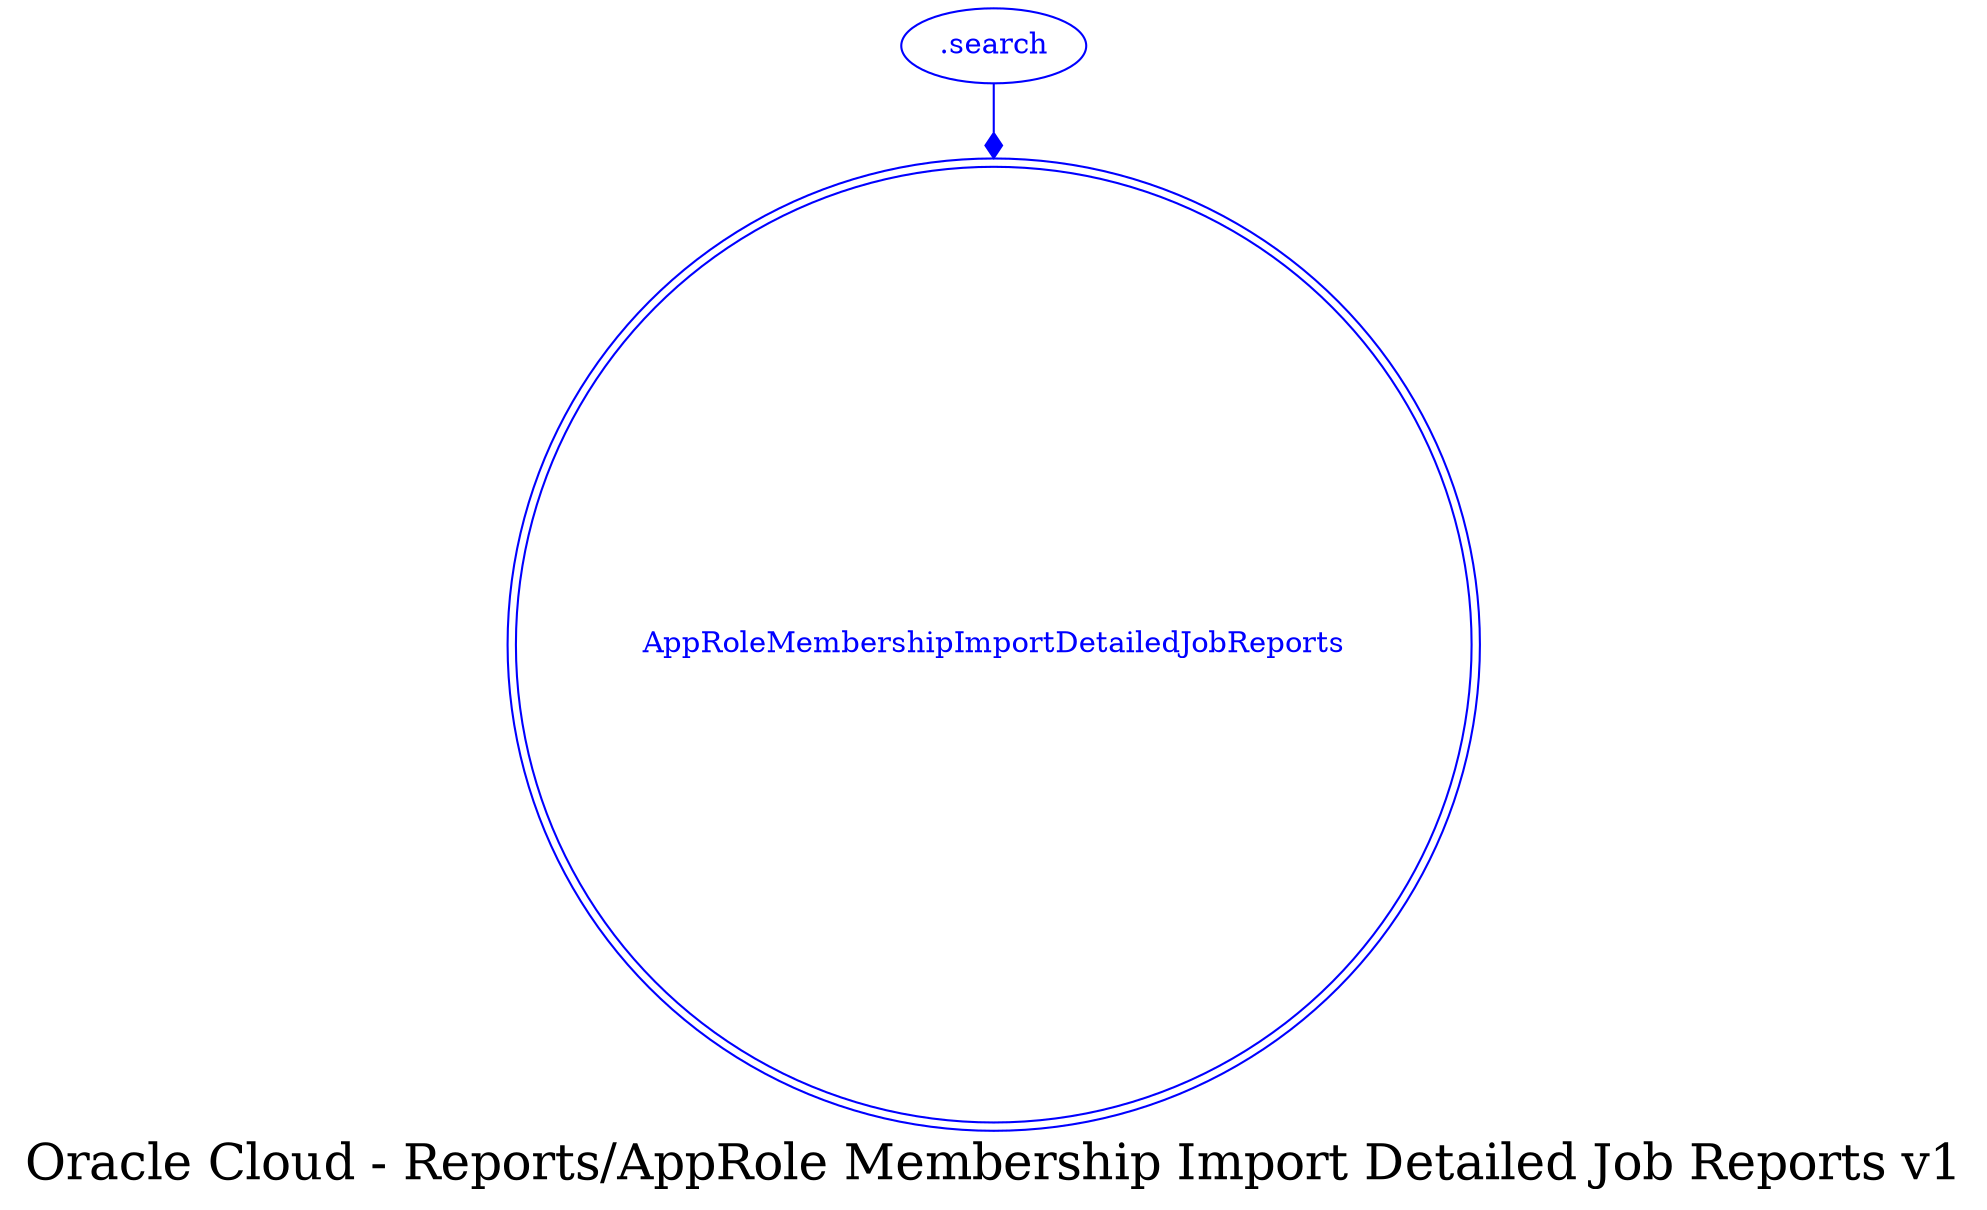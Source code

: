 digraph LexiconGraph {
graph[label="Oracle Cloud - Reports/AppRole Membership Import Detailed Job Reports v1", fontsize=24]
splines=true
"AppRoleMembershipImportDetailedJobReports" [color=blue, fontcolor=blue, shape=doublecircle]
".search" -> "AppRoleMembershipImportDetailedJobReports" [color=blue, fontcolor=blue, arrowhead=diamond, arrowtail=none]
".search" [color=blue, fontcolor=blue, shape=ellipse]
}
